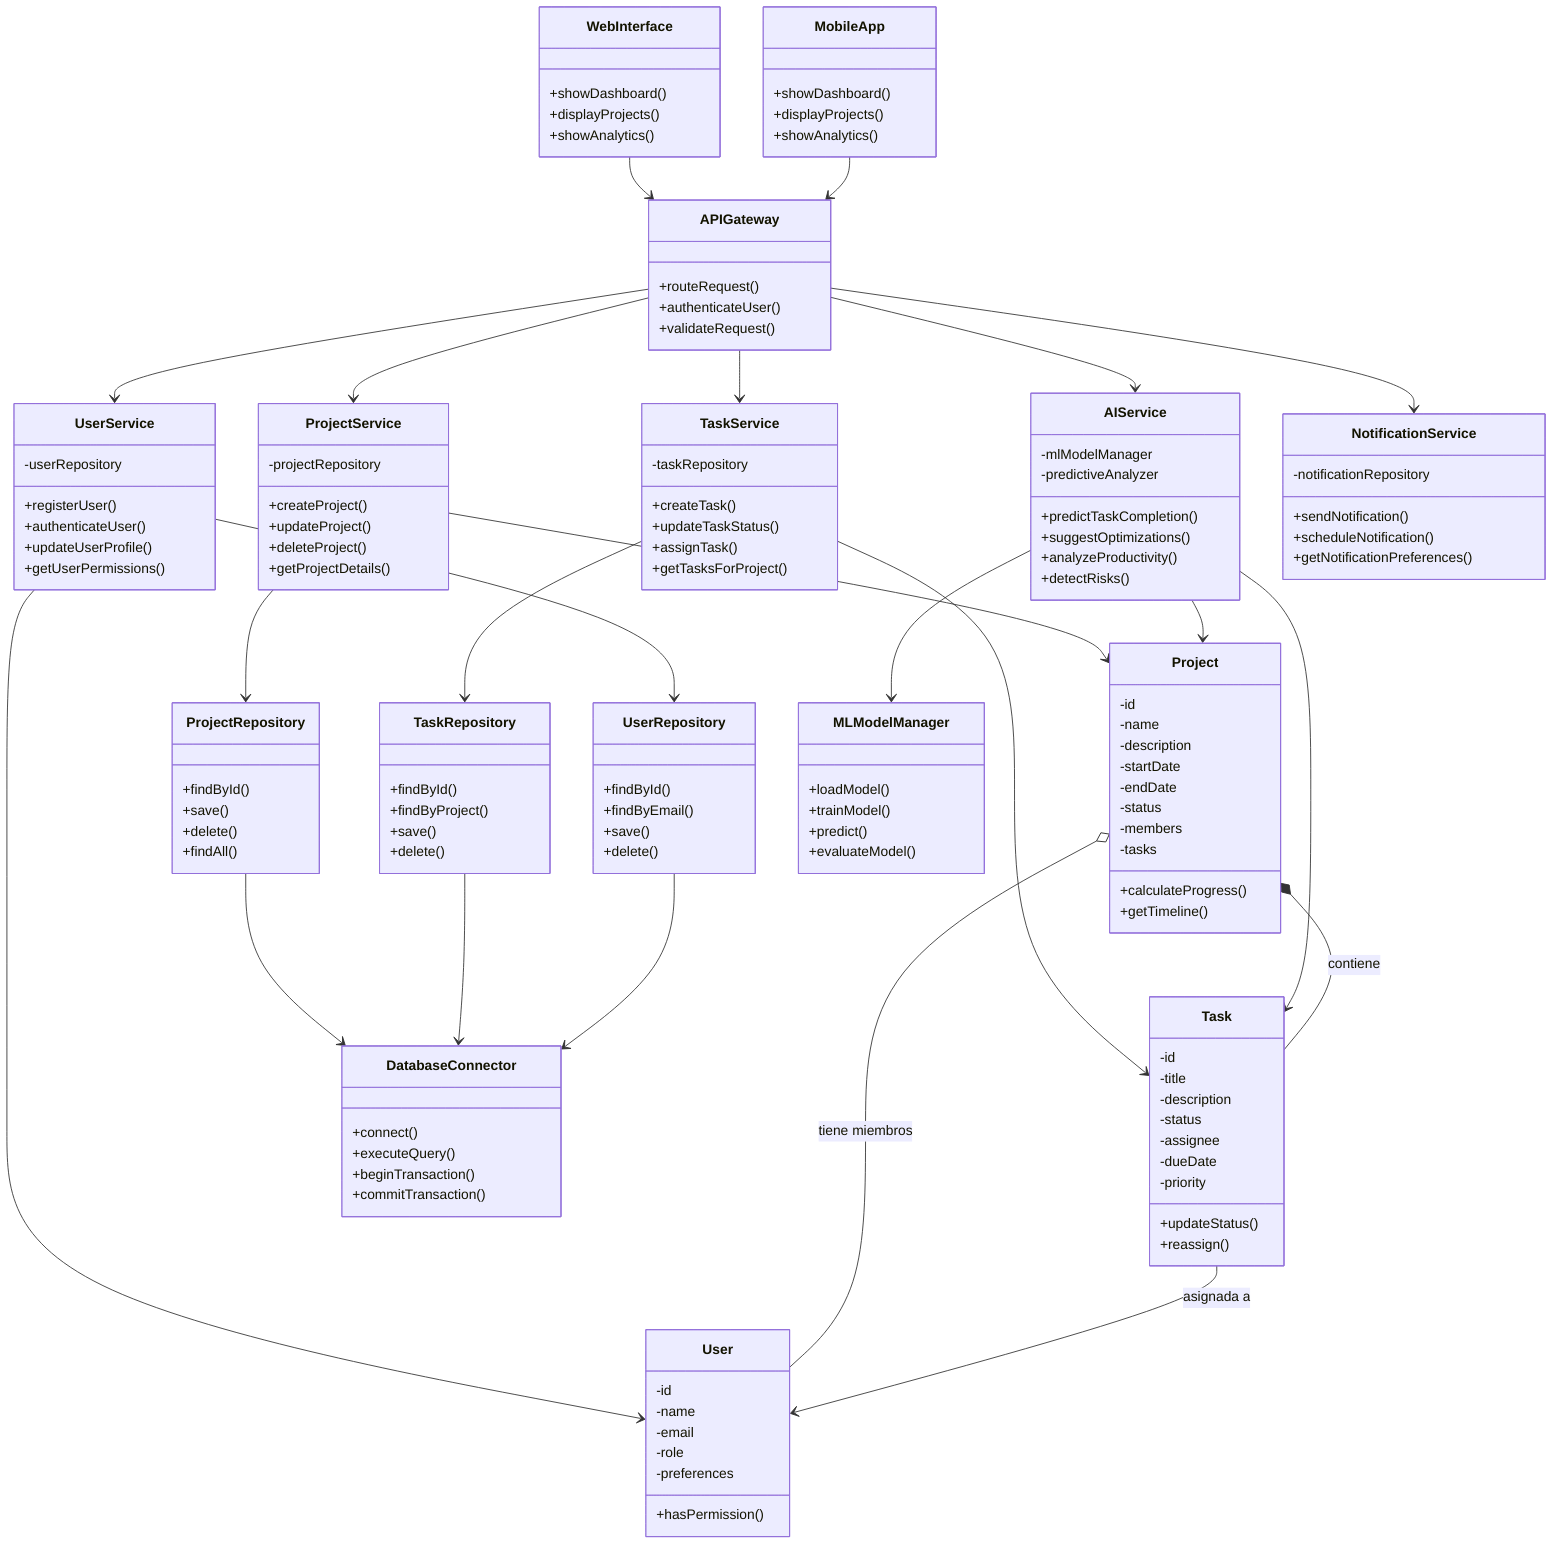 classDiagram
    %% Capa de Presentación
    class WebInterface {
        +showDashboard()
        +displayProjects()
        +showAnalytics()
    }
    
    class MobileApp {
        +showDashboard()
        +displayProjects()
        +showAnalytics()
    }
    
    %% Capa de API
    class APIGateway {
        +routeRequest()
        +authenticateUser()
        +validateRequest()
    }
    
    %% Capa de Aplicación/Servicios
    class ProjectService {
        -projectRepository
        +createProject()
        +updateProject()
        +deleteProject()
        +getProjectDetails()
    }
    
    class TaskService {
        -taskRepository
        +createTask()
        +updateTaskStatus()
        +assignTask()
        +getTasksForProject()
    }
    
    class UserService {
        -userRepository
        +registerUser()
        +authenticateUser()
        +updateUserProfile()
        +getUserPermissions()
    }
    
    class AIService {
        -mlModelManager
        -predictiveAnalyzer
        +predictTaskCompletion()
        +suggestOptimizations()
        +analyzeProductivity()
        +detectRisks()
    }
    
    class NotificationService {
        -notificationRepository
        +sendNotification()
        +scheduleNotification()
        +getNotificationPreferences()
    }
    
    %% Capa de Dominio
    class Project {
        -id
        -name
        -description
        -startDate
        -endDate
        -status
        -members
        -tasks
        +calculateProgress()
        +getTimeline()
    }
    
    class Task {
        -id
        -title
        -description
        -status
        -assignee
        -dueDate
        -priority
        +updateStatus()
        +reassign()
    }
    
    class User {
        -id
        -name
        -email
        -role
        -preferences
        +hasPermission()
    }
    
    %% Capa de Infraestructura
    class ProjectRepository {
        +findById()
        +save()
        +delete()
        +findAll()
    }
    
    class TaskRepository {
        +findById()
        +findByProject()
        +save()
        +delete()
    }
    
    class UserRepository {
        +findById()
        +findByEmail()
        +save()
        +delete()
    }
    
    class MLModelManager {
        +loadModel()
        +trainModel()
        +predict()
        +evaluateModel()
    }
    
    class DatabaseConnector {
        +connect()
        +executeQuery()
        +beginTransaction()
        +commitTransaction()
    }
    
    %% Definición de relaciones
    WebInterface --> APIGateway
    MobileApp --> APIGateway
    
    APIGateway --> ProjectService
    APIGateway --> TaskService
    APIGateway --> UserService
    APIGateway --> AIService
    APIGateway --> NotificationService
    
    ProjectService --> ProjectRepository
    TaskService --> TaskRepository
    UserService --> UserRepository
    
    ProjectService --> Project
    TaskService --> Task
    UserService --> User
    
    AIService --> Project
    AIService --> Task
    AIService --> MLModelManager
    
    ProjectRepository --> DatabaseConnector
    TaskRepository --> DatabaseConnector
    UserRepository --> DatabaseConnector
    
    Project *-- Task : contiene
    Project o-- User : tiene miembros
    Task --> User : asignada a